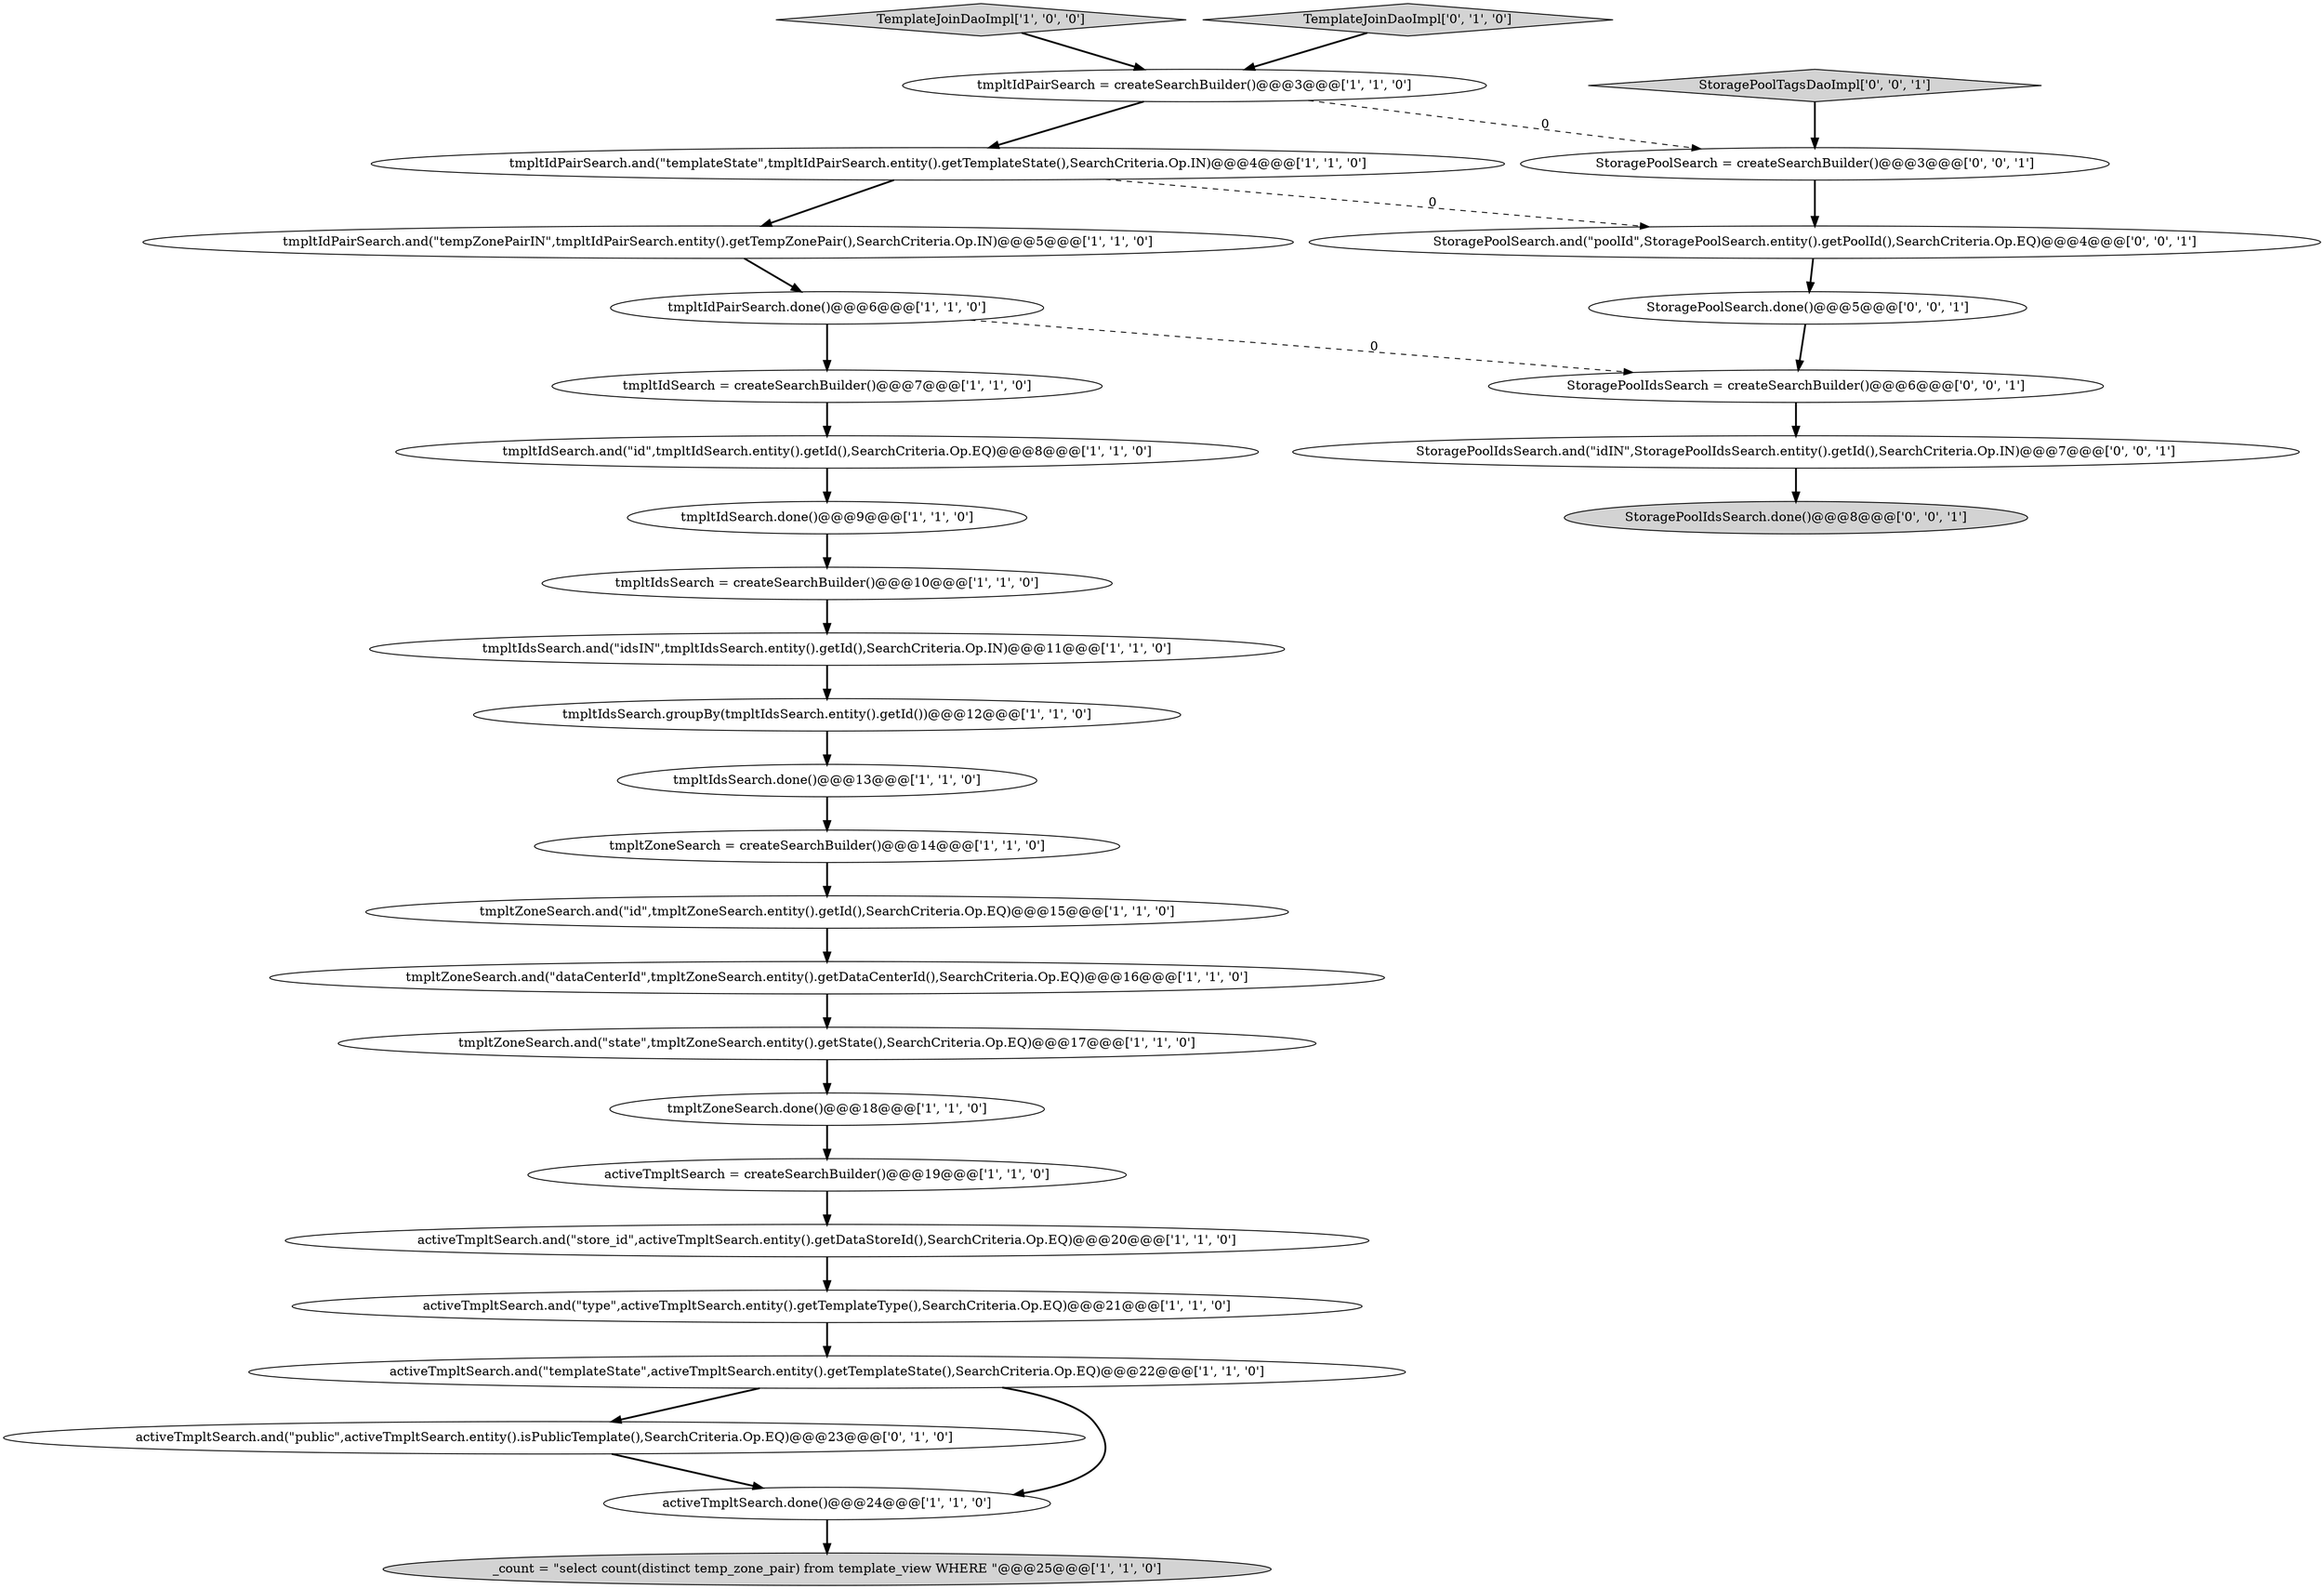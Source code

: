 digraph {
16 [style = filled, label = "TemplateJoinDaoImpl['1', '0', '0']", fillcolor = lightgray, shape = diamond image = "AAA0AAABBB1BBB"];
26 [style = filled, label = "StoragePoolSearch = createSearchBuilder()@@@3@@@['0', '0', '1']", fillcolor = white, shape = ellipse image = "AAA0AAABBB3BBB"];
27 [style = filled, label = "StoragePoolIdsSearch.done()@@@8@@@['0', '0', '1']", fillcolor = lightgray, shape = ellipse image = "AAA0AAABBB3BBB"];
6 [style = filled, label = "tmpltZoneSearch.done()@@@18@@@['1', '1', '0']", fillcolor = white, shape = ellipse image = "AAA0AAABBB1BBB"];
15 [style = filled, label = "tmpltIdPairSearch.and(\"tempZonePairIN\",tmpltIdPairSearch.entity().getTempZonePair(),SearchCriteria.Op.IN)@@@5@@@['1', '1', '0']", fillcolor = white, shape = ellipse image = "AAA0AAABBB1BBB"];
23 [style = filled, label = "activeTmpltSearch.and(\"public\",activeTmpltSearch.entity().isPublicTemplate(),SearchCriteria.Op.EQ)@@@23@@@['0', '1', '0']", fillcolor = white, shape = ellipse image = "AAA1AAABBB2BBB"];
7 [style = filled, label = "tmpltIdPairSearch.done()@@@6@@@['1', '1', '0']", fillcolor = white, shape = ellipse image = "AAA0AAABBB1BBB"];
10 [style = filled, label = "_count = \"select count(distinct temp_zone_pair) from template_view WHERE \"@@@25@@@['1', '1', '0']", fillcolor = lightgray, shape = ellipse image = "AAA0AAABBB1BBB"];
2 [style = filled, label = "tmpltIdsSearch.and(\"idsIN\",tmpltIdsSearch.entity().getId(),SearchCriteria.Op.IN)@@@11@@@['1', '1', '0']", fillcolor = white, shape = ellipse image = "AAA0AAABBB1BBB"];
20 [style = filled, label = "tmpltZoneSearch.and(\"id\",tmpltZoneSearch.entity().getId(),SearchCriteria.Op.EQ)@@@15@@@['1', '1', '0']", fillcolor = white, shape = ellipse image = "AAA0AAABBB1BBB"];
28 [style = filled, label = "StoragePoolSearch.and(\"poolId\",StoragePoolSearch.entity().getPoolId(),SearchCriteria.Op.EQ)@@@4@@@['0', '0', '1']", fillcolor = white, shape = ellipse image = "AAA0AAABBB3BBB"];
31 [style = filled, label = "StoragePoolIdsSearch.and(\"idIN\",StoragePoolIdsSearch.entity().getId(),SearchCriteria.Op.IN)@@@7@@@['0', '0', '1']", fillcolor = white, shape = ellipse image = "AAA0AAABBB3BBB"];
22 [style = filled, label = "activeTmpltSearch.and(\"templateState\",activeTmpltSearch.entity().getTemplateState(),SearchCriteria.Op.EQ)@@@22@@@['1', '1', '0']", fillcolor = white, shape = ellipse image = "AAA0AAABBB1BBB"];
21 [style = filled, label = "activeTmpltSearch.and(\"type\",activeTmpltSearch.entity().getTemplateType(),SearchCriteria.Op.EQ)@@@21@@@['1', '1', '0']", fillcolor = white, shape = ellipse image = "AAA0AAABBB1BBB"];
0 [style = filled, label = "tmpltIdSearch.and(\"id\",tmpltIdSearch.entity().getId(),SearchCriteria.Op.EQ)@@@8@@@['1', '1', '0']", fillcolor = white, shape = ellipse image = "AAA0AAABBB1BBB"];
19 [style = filled, label = "tmpltZoneSearch = createSearchBuilder()@@@14@@@['1', '1', '0']", fillcolor = white, shape = ellipse image = "AAA0AAABBB1BBB"];
29 [style = filled, label = "StoragePoolTagsDaoImpl['0', '0', '1']", fillcolor = lightgray, shape = diamond image = "AAA0AAABBB3BBB"];
12 [style = filled, label = "tmpltZoneSearch.and(\"dataCenterId\",tmpltZoneSearch.entity().getDataCenterId(),SearchCriteria.Op.EQ)@@@16@@@['1', '1', '0']", fillcolor = white, shape = ellipse image = "AAA0AAABBB1BBB"];
25 [style = filled, label = "StoragePoolIdsSearch = createSearchBuilder()@@@6@@@['0', '0', '1']", fillcolor = white, shape = ellipse image = "AAA0AAABBB3BBB"];
5 [style = filled, label = "tmpltIdPairSearch.and(\"templateState\",tmpltIdPairSearch.entity().getTemplateState(),SearchCriteria.Op.IN)@@@4@@@['1', '1', '0']", fillcolor = white, shape = ellipse image = "AAA0AAABBB1BBB"];
1 [style = filled, label = "tmpltIdsSearch = createSearchBuilder()@@@10@@@['1', '1', '0']", fillcolor = white, shape = ellipse image = "AAA0AAABBB1BBB"];
13 [style = filled, label = "activeTmpltSearch = createSearchBuilder()@@@19@@@['1', '1', '0']", fillcolor = white, shape = ellipse image = "AAA0AAABBB1BBB"];
3 [style = filled, label = "tmpltIdSearch = createSearchBuilder()@@@7@@@['1', '1', '0']", fillcolor = white, shape = ellipse image = "AAA0AAABBB1BBB"];
17 [style = filled, label = "activeTmpltSearch.and(\"store_id\",activeTmpltSearch.entity().getDataStoreId(),SearchCriteria.Op.EQ)@@@20@@@['1', '1', '0']", fillcolor = white, shape = ellipse image = "AAA0AAABBB1BBB"];
4 [style = filled, label = "tmpltIdsSearch.done()@@@13@@@['1', '1', '0']", fillcolor = white, shape = ellipse image = "AAA0AAABBB1BBB"];
8 [style = filled, label = "tmpltZoneSearch.and(\"state\",tmpltZoneSearch.entity().getState(),SearchCriteria.Op.EQ)@@@17@@@['1', '1', '0']", fillcolor = white, shape = ellipse image = "AAA0AAABBB1BBB"];
30 [style = filled, label = "StoragePoolSearch.done()@@@5@@@['0', '0', '1']", fillcolor = white, shape = ellipse image = "AAA0AAABBB3BBB"];
24 [style = filled, label = "TemplateJoinDaoImpl['0', '1', '0']", fillcolor = lightgray, shape = diamond image = "AAA0AAABBB2BBB"];
9 [style = filled, label = "tmpltIdSearch.done()@@@9@@@['1', '1', '0']", fillcolor = white, shape = ellipse image = "AAA0AAABBB1BBB"];
14 [style = filled, label = "activeTmpltSearch.done()@@@24@@@['1', '1', '0']", fillcolor = white, shape = ellipse image = "AAA0AAABBB1BBB"];
11 [style = filled, label = "tmpltIdPairSearch = createSearchBuilder()@@@3@@@['1', '1', '0']", fillcolor = white, shape = ellipse image = "AAA0AAABBB1BBB"];
18 [style = filled, label = "tmpltIdsSearch.groupBy(tmpltIdsSearch.entity().getId())@@@12@@@['1', '1', '0']", fillcolor = white, shape = ellipse image = "AAA0AAABBB1BBB"];
28->30 [style = bold, label=""];
21->22 [style = bold, label=""];
11->26 [style = dashed, label="0"];
17->21 [style = bold, label=""];
13->17 [style = bold, label=""];
19->20 [style = bold, label=""];
0->9 [style = bold, label=""];
24->11 [style = bold, label=""];
6->13 [style = bold, label=""];
8->6 [style = bold, label=""];
30->25 [style = bold, label=""];
15->7 [style = bold, label=""];
7->25 [style = dashed, label="0"];
7->3 [style = bold, label=""];
4->19 [style = bold, label=""];
2->18 [style = bold, label=""];
22->14 [style = bold, label=""];
3->0 [style = bold, label=""];
26->28 [style = bold, label=""];
11->5 [style = bold, label=""];
23->14 [style = bold, label=""];
25->31 [style = bold, label=""];
22->23 [style = bold, label=""];
14->10 [style = bold, label=""];
16->11 [style = bold, label=""];
9->1 [style = bold, label=""];
12->8 [style = bold, label=""];
1->2 [style = bold, label=""];
20->12 [style = bold, label=""];
31->27 [style = bold, label=""];
5->28 [style = dashed, label="0"];
18->4 [style = bold, label=""];
5->15 [style = bold, label=""];
29->26 [style = bold, label=""];
}
